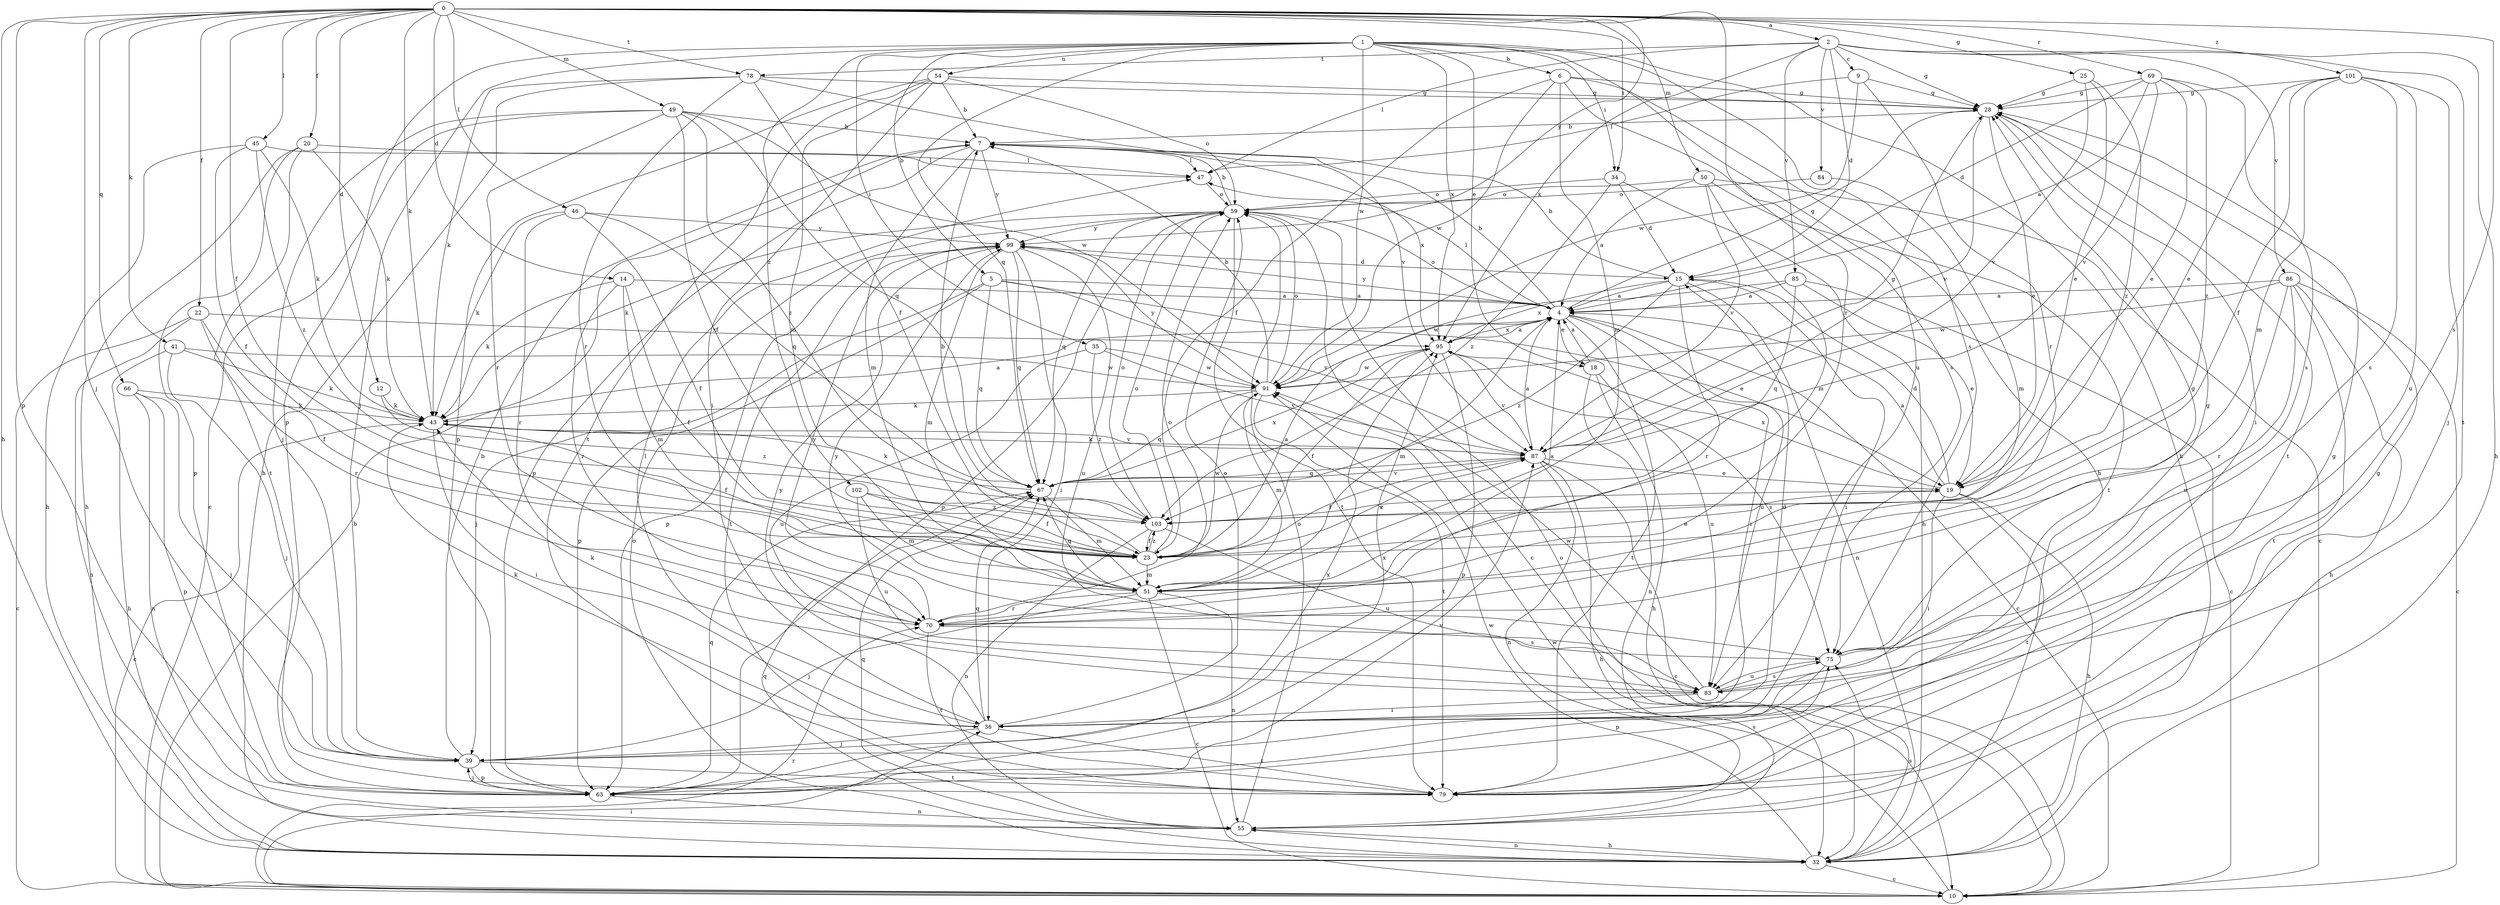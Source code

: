 strict digraph  {
0;
1;
2;
4;
5;
6;
7;
9;
10;
12;
14;
15;
18;
19;
20;
22;
23;
25;
28;
32;
34;
35;
36;
39;
41;
43;
45;
46;
47;
49;
50;
51;
54;
55;
59;
63;
66;
67;
69;
70;
75;
78;
79;
83;
84;
85;
86;
87;
91;
95;
99;
101;
102;
103;
0 -> 2  [label=a];
0 -> 12  [label=d];
0 -> 14  [label=d];
0 -> 20  [label=f];
0 -> 22  [label=f];
0 -> 23  [label=f];
0 -> 25  [label=g];
0 -> 32  [label=h];
0 -> 34  [label=i];
0 -> 39  [label=j];
0 -> 41  [label=k];
0 -> 43  [label=k];
0 -> 45  [label=l];
0 -> 46  [label=l];
0 -> 49  [label=m];
0 -> 50  [label=m];
0 -> 63  [label=p];
0 -> 66  [label=q];
0 -> 69  [label=r];
0 -> 70  [label=r];
0 -> 75  [label=s];
0 -> 78  [label=t];
0 -> 99  [label=y];
0 -> 101  [label=z];
1 -> 5  [label=b];
1 -> 6  [label=b];
1 -> 18  [label=e];
1 -> 32  [label=h];
1 -> 34  [label=i];
1 -> 35  [label=i];
1 -> 39  [label=j];
1 -> 54  [label=n];
1 -> 63  [label=p];
1 -> 67  [label=q];
1 -> 75  [label=s];
1 -> 83  [label=u];
1 -> 91  [label=w];
1 -> 95  [label=x];
1 -> 102  [label=z];
2 -> 9  [label=c];
2 -> 15  [label=d];
2 -> 28  [label=g];
2 -> 32  [label=h];
2 -> 47  [label=l];
2 -> 78  [label=t];
2 -> 79  [label=t];
2 -> 84  [label=v];
2 -> 85  [label=v];
2 -> 86  [label=v];
2 -> 95  [label=x];
4 -> 7  [label=b];
4 -> 10  [label=c];
4 -> 18  [label=e];
4 -> 28  [label=g];
4 -> 36  [label=i];
4 -> 47  [label=l];
4 -> 51  [label=m];
4 -> 59  [label=o];
4 -> 79  [label=t];
4 -> 83  [label=u];
4 -> 95  [label=x];
4 -> 99  [label=y];
5 -> 4  [label=a];
5 -> 19  [label=e];
5 -> 39  [label=j];
5 -> 63  [label=p];
5 -> 67  [label=q];
5 -> 87  [label=v];
6 -> 23  [label=f];
6 -> 28  [label=g];
6 -> 32  [label=h];
6 -> 51  [label=m];
6 -> 75  [label=s];
6 -> 91  [label=w];
7 -> 47  [label=l];
7 -> 51  [label=m];
7 -> 63  [label=p];
7 -> 95  [label=x];
7 -> 99  [label=y];
9 -> 28  [label=g];
9 -> 47  [label=l];
9 -> 70  [label=r];
9 -> 91  [label=w];
10 -> 7  [label=b];
10 -> 36  [label=i];
10 -> 59  [label=o];
10 -> 70  [label=r];
10 -> 91  [label=w];
12 -> 43  [label=k];
12 -> 103  [label=z];
14 -> 4  [label=a];
14 -> 23  [label=f];
14 -> 43  [label=k];
14 -> 51  [label=m];
14 -> 70  [label=r];
15 -> 4  [label=a];
15 -> 7  [label=b];
15 -> 36  [label=i];
15 -> 55  [label=n];
15 -> 70  [label=r];
15 -> 95  [label=x];
15 -> 103  [label=z];
18 -> 4  [label=a];
18 -> 32  [label=h];
18 -> 55  [label=n];
18 -> 83  [label=u];
19 -> 4  [label=a];
19 -> 15  [label=d];
19 -> 32  [label=h];
19 -> 36  [label=i];
19 -> 79  [label=t];
19 -> 95  [label=x];
19 -> 103  [label=z];
20 -> 32  [label=h];
20 -> 43  [label=k];
20 -> 47  [label=l];
20 -> 63  [label=p];
20 -> 79  [label=t];
22 -> 10  [label=c];
22 -> 23  [label=f];
22 -> 55  [label=n];
22 -> 70  [label=r];
22 -> 95  [label=x];
23 -> 4  [label=a];
23 -> 7  [label=b];
23 -> 19  [label=e];
23 -> 51  [label=m];
23 -> 59  [label=o];
23 -> 87  [label=v];
23 -> 91  [label=w];
23 -> 103  [label=z];
25 -> 19  [label=e];
25 -> 28  [label=g];
25 -> 87  [label=v];
25 -> 103  [label=z];
28 -> 7  [label=b];
28 -> 19  [label=e];
28 -> 36  [label=i];
28 -> 79  [label=t];
28 -> 87  [label=v];
32 -> 10  [label=c];
32 -> 55  [label=n];
32 -> 59  [label=o];
32 -> 67  [label=q];
32 -> 75  [label=s];
32 -> 91  [label=w];
34 -> 15  [label=d];
34 -> 32  [label=h];
34 -> 59  [label=o];
34 -> 103  [label=z];
35 -> 83  [label=u];
35 -> 87  [label=v];
35 -> 91  [label=w];
35 -> 103  [label=z];
36 -> 15  [label=d];
36 -> 39  [label=j];
36 -> 43  [label=k];
36 -> 47  [label=l];
36 -> 59  [label=o];
36 -> 67  [label=q];
36 -> 79  [label=t];
36 -> 99  [label=y];
39 -> 7  [label=b];
39 -> 63  [label=p];
39 -> 79  [label=t];
39 -> 95  [label=x];
41 -> 32  [label=h];
41 -> 39  [label=j];
41 -> 43  [label=k];
41 -> 91  [label=w];
43 -> 4  [label=a];
43 -> 10  [label=c];
43 -> 23  [label=f];
43 -> 36  [label=i];
43 -> 87  [label=v];
45 -> 23  [label=f];
45 -> 32  [label=h];
45 -> 43  [label=k];
45 -> 47  [label=l];
45 -> 103  [label=z];
46 -> 23  [label=f];
46 -> 43  [label=k];
46 -> 67  [label=q];
46 -> 70  [label=r];
46 -> 99  [label=y];
47 -> 59  [label=o];
49 -> 7  [label=b];
49 -> 10  [label=c];
49 -> 23  [label=f];
49 -> 39  [label=j];
49 -> 67  [label=q];
49 -> 70  [label=r];
49 -> 91  [label=w];
49 -> 103  [label=z];
50 -> 4  [label=a];
50 -> 10  [label=c];
50 -> 51  [label=m];
50 -> 59  [label=o];
50 -> 79  [label=t];
50 -> 87  [label=v];
51 -> 4  [label=a];
51 -> 10  [label=c];
51 -> 39  [label=j];
51 -> 55  [label=n];
51 -> 67  [label=q];
51 -> 70  [label=r];
54 -> 7  [label=b];
54 -> 28  [label=g];
54 -> 36  [label=i];
54 -> 51  [label=m];
54 -> 59  [label=o];
54 -> 63  [label=p];
54 -> 79  [label=t];
55 -> 28  [label=g];
55 -> 32  [label=h];
55 -> 59  [label=o];
55 -> 67  [label=q];
59 -> 7  [label=b];
59 -> 10  [label=c];
59 -> 43  [label=k];
59 -> 63  [label=p];
59 -> 67  [label=q];
59 -> 79  [label=t];
59 -> 99  [label=y];
63 -> 39  [label=j];
63 -> 55  [label=n];
63 -> 67  [label=q];
63 -> 75  [label=s];
63 -> 87  [label=v];
63 -> 95  [label=x];
66 -> 39  [label=j];
66 -> 43  [label=k];
66 -> 55  [label=n];
66 -> 63  [label=p];
67 -> 43  [label=k];
67 -> 51  [label=m];
67 -> 87  [label=v];
67 -> 95  [label=x];
69 -> 4  [label=a];
69 -> 15  [label=d];
69 -> 19  [label=e];
69 -> 28  [label=g];
69 -> 75  [label=s];
69 -> 87  [label=v];
69 -> 103  [label=z];
70 -> 59  [label=o];
70 -> 75  [label=s];
70 -> 79  [label=t];
70 -> 99  [label=y];
75 -> 28  [label=g];
75 -> 63  [label=p];
75 -> 83  [label=u];
75 -> 99  [label=y];
78 -> 23  [label=f];
78 -> 28  [label=g];
78 -> 32  [label=h];
78 -> 43  [label=k];
78 -> 70  [label=r];
78 -> 87  [label=v];
79 -> 28  [label=g];
83 -> 28  [label=g];
83 -> 36  [label=i];
83 -> 43  [label=k];
83 -> 75  [label=s];
83 -> 91  [label=w];
84 -> 51  [label=m];
84 -> 59  [label=o];
85 -> 4  [label=a];
85 -> 10  [label=c];
85 -> 19  [label=e];
85 -> 67  [label=q];
85 -> 91  [label=w];
86 -> 4  [label=a];
86 -> 10  [label=c];
86 -> 32  [label=h];
86 -> 70  [label=r];
86 -> 79  [label=t];
86 -> 83  [label=u];
86 -> 91  [label=w];
87 -> 4  [label=a];
87 -> 10  [label=c];
87 -> 19  [label=e];
87 -> 23  [label=f];
87 -> 28  [label=g];
87 -> 32  [label=h];
87 -> 43  [label=k];
87 -> 55  [label=n];
87 -> 67  [label=q];
91 -> 7  [label=b];
91 -> 43  [label=k];
91 -> 51  [label=m];
91 -> 59  [label=o];
91 -> 67  [label=q];
91 -> 79  [label=t];
91 -> 99  [label=y];
95 -> 4  [label=a];
95 -> 23  [label=f];
95 -> 63  [label=p];
95 -> 75  [label=s];
95 -> 87  [label=v];
95 -> 91  [label=w];
99 -> 15  [label=d];
99 -> 36  [label=i];
99 -> 51  [label=m];
99 -> 63  [label=p];
99 -> 67  [label=q];
99 -> 79  [label=t];
99 -> 83  [label=u];
101 -> 19  [label=e];
101 -> 23  [label=f];
101 -> 28  [label=g];
101 -> 39  [label=j];
101 -> 51  [label=m];
101 -> 75  [label=s];
101 -> 83  [label=u];
102 -> 23  [label=f];
102 -> 51  [label=m];
102 -> 83  [label=u];
102 -> 103  [label=z];
103 -> 23  [label=f];
103 -> 55  [label=n];
103 -> 59  [label=o];
103 -> 83  [label=u];
}
